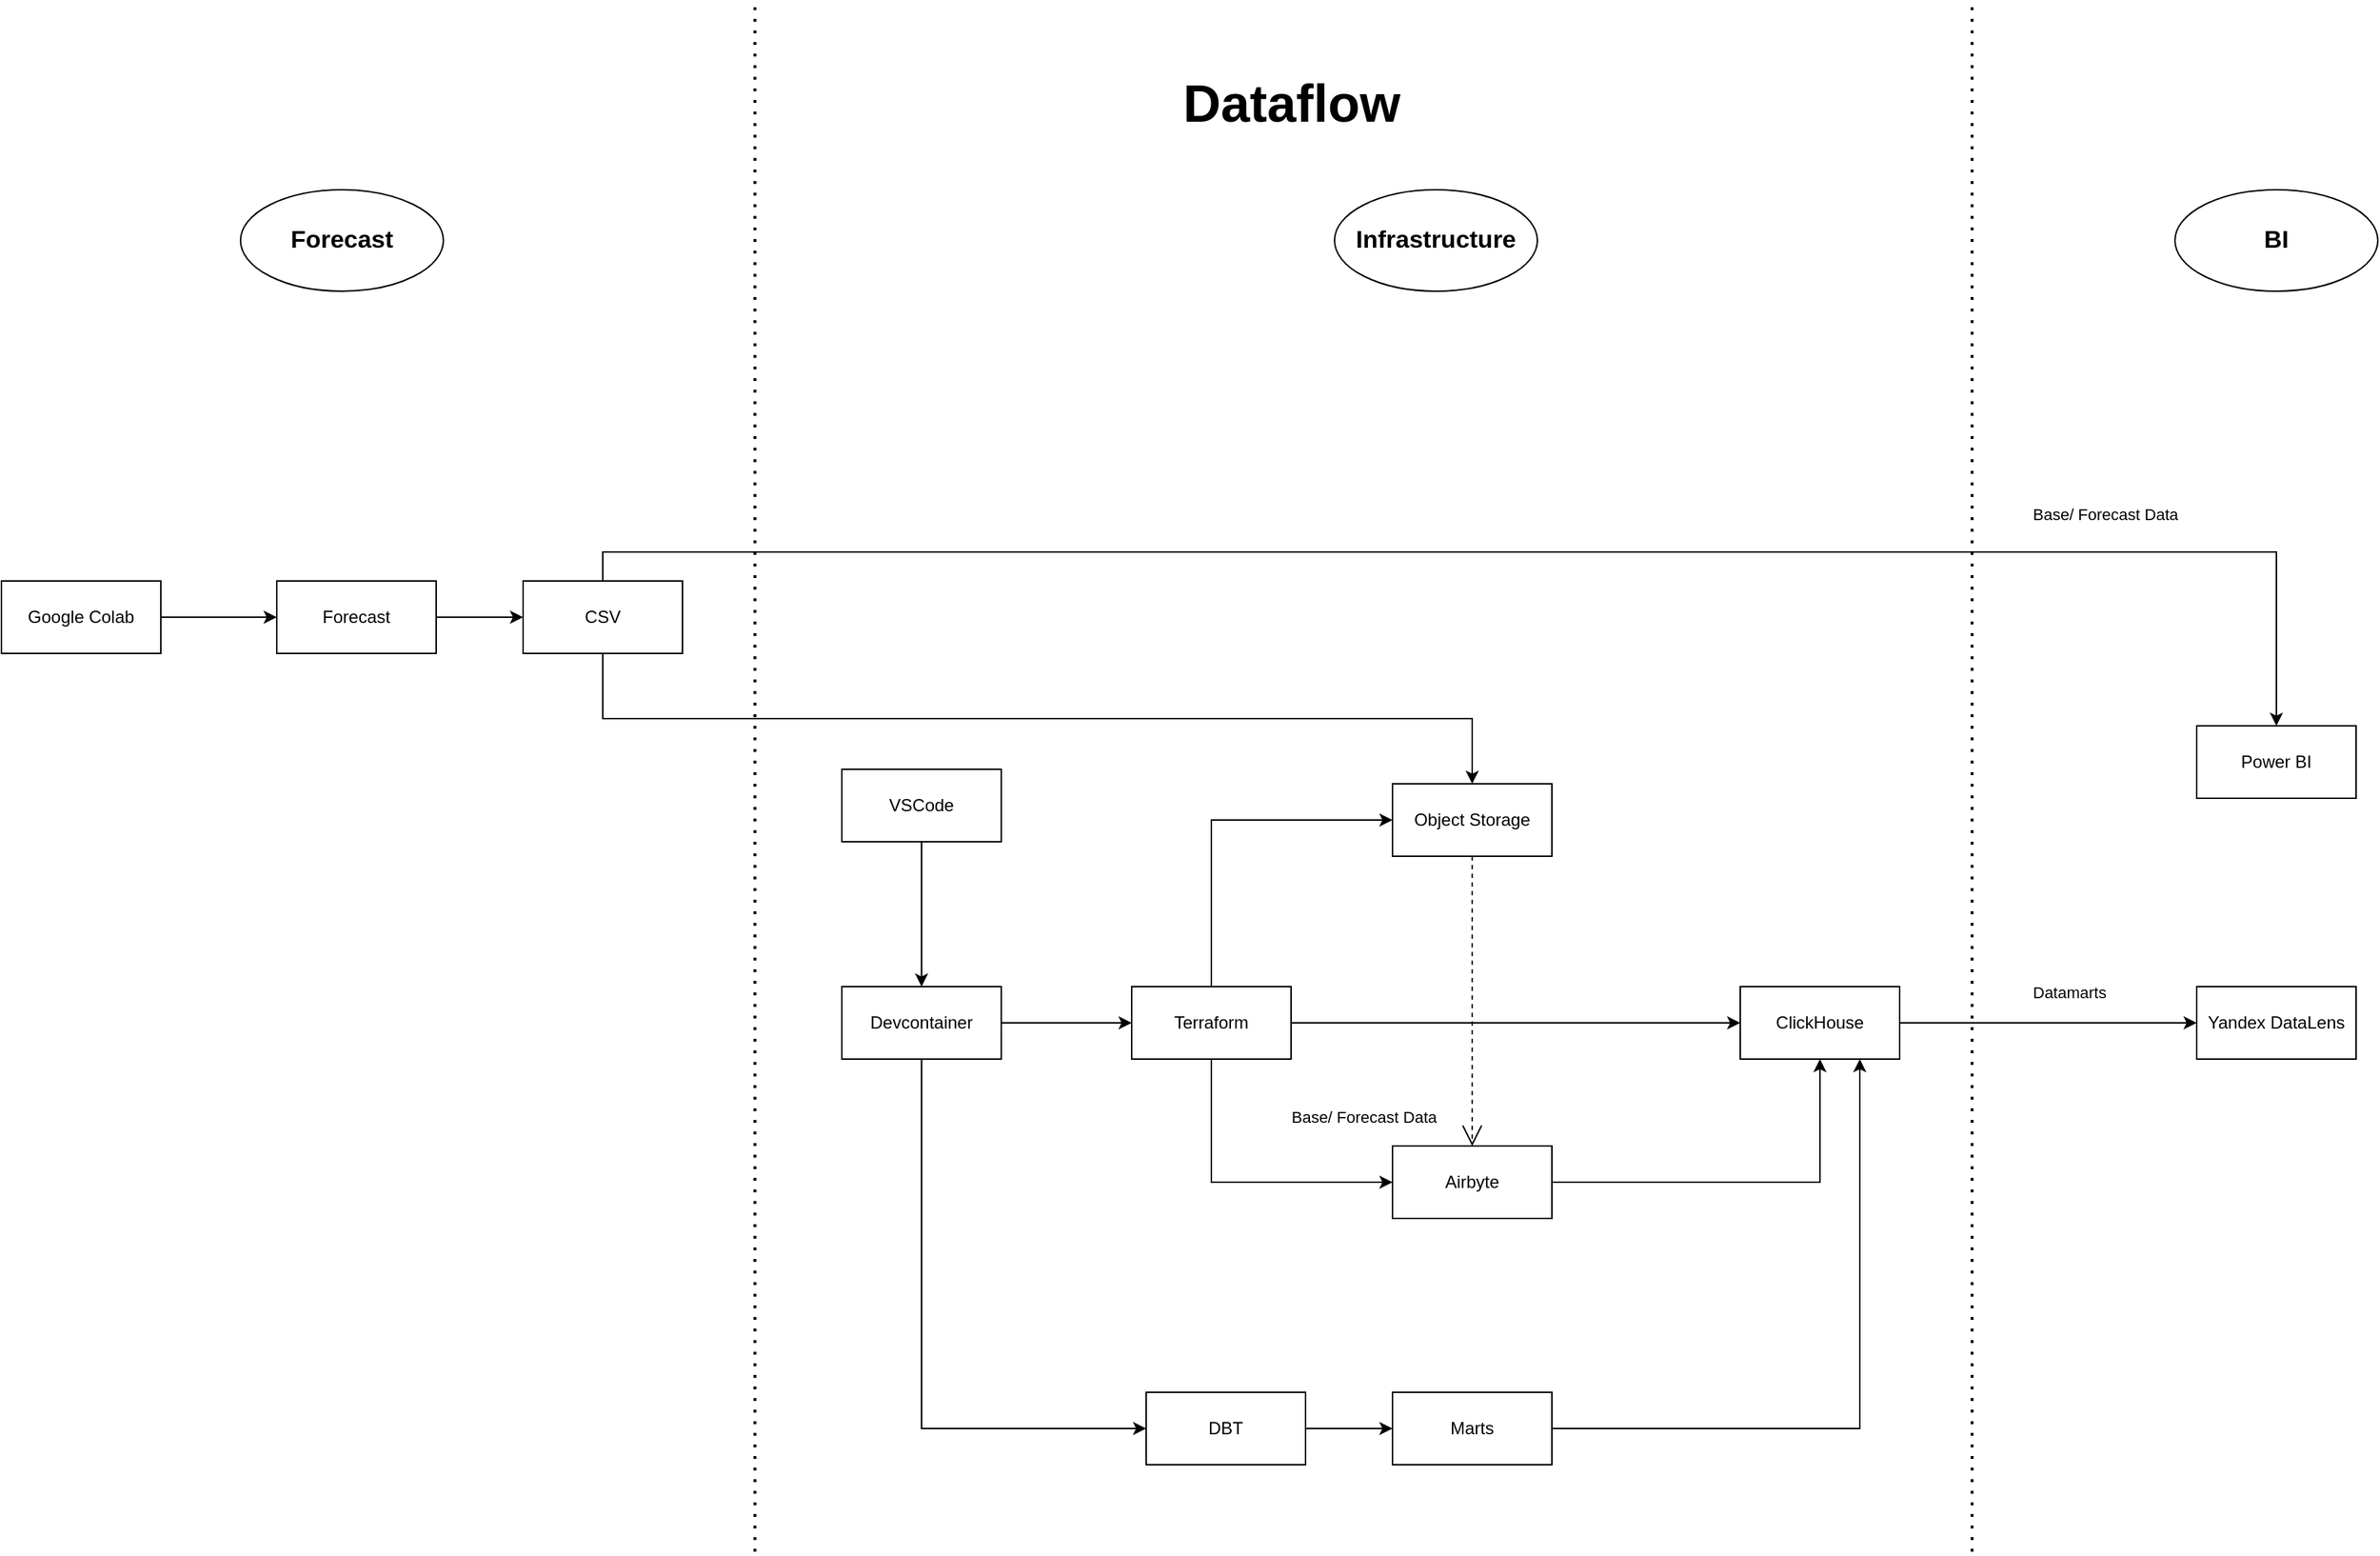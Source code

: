 <mxfile version="22.1.0" type="github">
  <diagram name="Page-1" id="2YBvvXClWsGukQMizWep">
    <mxGraphModel dx="3768" dy="2028" grid="1" gridSize="10" guides="1" tooltips="1" connect="1" arrows="1" fold="1" page="1" pageScale="1" pageWidth="850" pageHeight="1100" math="0" shadow="0">
      <root>
        <mxCell id="0" />
        <mxCell id="1" parent="0" />
        <mxCell id="-v91JJjRzK7w9HNX38CT-7" style="edgeStyle=orthogonalEdgeStyle;rounded=0;orthogonalLoop=1;jettySize=auto;html=1;exitX=1;exitY=0.5;exitDx=0;exitDy=0;entryX=0;entryY=0.5;entryDx=0;entryDy=0;" edge="1" parent="1" source="-v91JJjRzK7w9HNX38CT-1" target="-v91JJjRzK7w9HNX38CT-4">
          <mxGeometry relative="1" as="geometry" />
        </mxCell>
        <mxCell id="-v91JJjRzK7w9HNX38CT-9" style="edgeStyle=orthogonalEdgeStyle;rounded=0;orthogonalLoop=1;jettySize=auto;html=1;exitX=0.5;exitY=1;exitDx=0;exitDy=0;entryX=0;entryY=0.5;entryDx=0;entryDy=0;" edge="1" parent="1" source="-v91JJjRzK7w9HNX38CT-1" target="-v91JJjRzK7w9HNX38CT-8">
          <mxGeometry relative="1" as="geometry" />
        </mxCell>
        <mxCell id="-v91JJjRzK7w9HNX38CT-1" value="Devcontainer" style="html=1;whiteSpace=wrap;" vertex="1" parent="1">
          <mxGeometry x="-500" y="320" width="110" height="50" as="geometry" />
        </mxCell>
        <mxCell id="-v91JJjRzK7w9HNX38CT-43" style="edgeStyle=orthogonalEdgeStyle;rounded=0;orthogonalLoop=1;jettySize=auto;html=1;exitX=1;exitY=0.5;exitDx=0;exitDy=0;entryX=0;entryY=0.5;entryDx=0;entryDy=0;" edge="1" parent="1" source="-v91JJjRzK7w9HNX38CT-4" target="-v91JJjRzK7w9HNX38CT-12">
          <mxGeometry relative="1" as="geometry" />
        </mxCell>
        <mxCell id="-v91JJjRzK7w9HNX38CT-44" style="edgeStyle=orthogonalEdgeStyle;rounded=0;orthogonalLoop=1;jettySize=auto;html=1;exitX=0.5;exitY=1;exitDx=0;exitDy=0;entryX=0;entryY=0.5;entryDx=0;entryDy=0;" edge="1" parent="1" source="-v91JJjRzK7w9HNX38CT-4" target="-v91JJjRzK7w9HNX38CT-10">
          <mxGeometry relative="1" as="geometry" />
        </mxCell>
        <mxCell id="-v91JJjRzK7w9HNX38CT-45" style="edgeStyle=orthogonalEdgeStyle;rounded=0;orthogonalLoop=1;jettySize=auto;html=1;exitX=0.5;exitY=0;exitDx=0;exitDy=0;entryX=0;entryY=0.5;entryDx=0;entryDy=0;" edge="1" parent="1" source="-v91JJjRzK7w9HNX38CT-4" target="-v91JJjRzK7w9HNX38CT-11">
          <mxGeometry relative="1" as="geometry" />
        </mxCell>
        <mxCell id="-v91JJjRzK7w9HNX38CT-4" value="Terraform" style="html=1;whiteSpace=wrap;" vertex="1" parent="1">
          <mxGeometry x="-300" y="320" width="110" height="50" as="geometry" />
        </mxCell>
        <mxCell id="-v91JJjRzK7w9HNX38CT-48" style="edgeStyle=orthogonalEdgeStyle;rounded=0;orthogonalLoop=1;jettySize=auto;html=1;exitX=1;exitY=0.5;exitDx=0;exitDy=0;entryX=0;entryY=0.5;entryDx=0;entryDy=0;" edge="1" parent="1" source="-v91JJjRzK7w9HNX38CT-8" target="-v91JJjRzK7w9HNX38CT-41">
          <mxGeometry relative="1" as="geometry" />
        </mxCell>
        <mxCell id="-v91JJjRzK7w9HNX38CT-8" value="DBT" style="html=1;whiteSpace=wrap;" vertex="1" parent="1">
          <mxGeometry x="-290" y="600" width="110" height="50" as="geometry" />
        </mxCell>
        <mxCell id="-v91JJjRzK7w9HNX38CT-47" style="edgeStyle=orthogonalEdgeStyle;rounded=0;orthogonalLoop=1;jettySize=auto;html=1;exitX=1;exitY=0.5;exitDx=0;exitDy=0;entryX=0.5;entryY=1;entryDx=0;entryDy=0;" edge="1" parent="1" source="-v91JJjRzK7w9HNX38CT-10" target="-v91JJjRzK7w9HNX38CT-12">
          <mxGeometry relative="1" as="geometry" />
        </mxCell>
        <mxCell id="-v91JJjRzK7w9HNX38CT-10" value="Airbyte" style="html=1;whiteSpace=wrap;" vertex="1" parent="1">
          <mxGeometry x="-120" y="430" width="110" height="50" as="geometry" />
        </mxCell>
        <mxCell id="-v91JJjRzK7w9HNX38CT-11" value="Object Storage" style="html=1;whiteSpace=wrap;" vertex="1" parent="1">
          <mxGeometry x="-120" y="180" width="110" height="50" as="geometry" />
        </mxCell>
        <mxCell id="-v91JJjRzK7w9HNX38CT-52" style="edgeStyle=orthogonalEdgeStyle;rounded=0;orthogonalLoop=1;jettySize=auto;html=1;exitX=1;exitY=0.5;exitDx=0;exitDy=0;entryX=0;entryY=0.5;entryDx=0;entryDy=0;" edge="1" parent="1" source="-v91JJjRzK7w9HNX38CT-12" target="-v91JJjRzK7w9HNX38CT-51">
          <mxGeometry relative="1" as="geometry" />
        </mxCell>
        <mxCell id="-v91JJjRzK7w9HNX38CT-12" value="ClickHouse" style="html=1;whiteSpace=wrap;" vertex="1" parent="1">
          <mxGeometry x="120" y="320" width="110" height="50" as="geometry" />
        </mxCell>
        <mxCell id="-v91JJjRzK7w9HNX38CT-35" value="" style="edgeStyle=orthogonalEdgeStyle;rounded=0;orthogonalLoop=1;jettySize=auto;html=1;" edge="1" parent="1" source="-v91JJjRzK7w9HNX38CT-13" target="-v91JJjRzK7w9HNX38CT-33">
          <mxGeometry relative="1" as="geometry" />
        </mxCell>
        <mxCell id="-v91JJjRzK7w9HNX38CT-13" value="Google Colab" style="html=1;whiteSpace=wrap;" vertex="1" parent="1">
          <mxGeometry x="-1080" y="40" width="110" height="50" as="geometry" />
        </mxCell>
        <mxCell id="-v91JJjRzK7w9HNX38CT-23" value="Forecast" style="ellipse;whiteSpace=wrap;html=1;fontStyle=1;fontSize=17;" vertex="1" parent="1">
          <mxGeometry x="-915" y="-230" width="140" height="70" as="geometry" />
        </mxCell>
        <mxCell id="-v91JJjRzK7w9HNX38CT-26" value="Infrastructure" style="ellipse;whiteSpace=wrap;html=1;fontSize=17;fontStyle=1" vertex="1" parent="1">
          <mxGeometry x="-160" y="-230" width="140" height="70" as="geometry" />
        </mxCell>
        <mxCell id="-v91JJjRzK7w9HNX38CT-27" value="BI" style="ellipse;whiteSpace=wrap;html=1;fontSize=17;fontStyle=1" vertex="1" parent="1">
          <mxGeometry x="420" y="-230" width="140" height="70" as="geometry" />
        </mxCell>
        <mxCell id="-v91JJjRzK7w9HNX38CT-36" style="edgeStyle=orthogonalEdgeStyle;rounded=0;orthogonalLoop=1;jettySize=auto;html=1;exitX=1;exitY=0.5;exitDx=0;exitDy=0;entryX=0;entryY=0.5;entryDx=0;entryDy=0;" edge="1" parent="1" source="-v91JJjRzK7w9HNX38CT-33" target="-v91JJjRzK7w9HNX38CT-34">
          <mxGeometry relative="1" as="geometry" />
        </mxCell>
        <mxCell id="-v91JJjRzK7w9HNX38CT-33" value="Forecast" style="html=1;whiteSpace=wrap;" vertex="1" parent="1">
          <mxGeometry x="-890" y="40" width="110" height="50" as="geometry" />
        </mxCell>
        <mxCell id="-v91JJjRzK7w9HNX38CT-37" style="edgeStyle=orthogonalEdgeStyle;rounded=0;orthogonalLoop=1;jettySize=auto;html=1;exitX=0.5;exitY=1;exitDx=0;exitDy=0;entryX=0.5;entryY=0;entryDx=0;entryDy=0;" edge="1" parent="1" source="-v91JJjRzK7w9HNX38CT-34" target="-v91JJjRzK7w9HNX38CT-11">
          <mxGeometry relative="1" as="geometry" />
        </mxCell>
        <mxCell id="-v91JJjRzK7w9HNX38CT-55" style="edgeStyle=orthogonalEdgeStyle;rounded=0;orthogonalLoop=1;jettySize=auto;html=1;exitX=0.5;exitY=0;exitDx=0;exitDy=0;entryX=0.5;entryY=0;entryDx=0;entryDy=0;" edge="1" parent="1" source="-v91JJjRzK7w9HNX38CT-34" target="-v91JJjRzK7w9HNX38CT-50">
          <mxGeometry relative="1" as="geometry" />
        </mxCell>
        <mxCell id="-v91JJjRzK7w9HNX38CT-34" value="CSV" style="html=1;whiteSpace=wrap;" vertex="1" parent="1">
          <mxGeometry x="-720" y="40" width="110" height="50" as="geometry" />
        </mxCell>
        <mxCell id="-v91JJjRzK7w9HNX38CT-40" value="" style="edgeStyle=orthogonalEdgeStyle;rounded=0;orthogonalLoop=1;jettySize=auto;html=1;" edge="1" parent="1" source="-v91JJjRzK7w9HNX38CT-39" target="-v91JJjRzK7w9HNX38CT-1">
          <mxGeometry relative="1" as="geometry" />
        </mxCell>
        <mxCell id="-v91JJjRzK7w9HNX38CT-39" value="VSCode" style="html=1;whiteSpace=wrap;" vertex="1" parent="1">
          <mxGeometry x="-500" y="170" width="110" height="50" as="geometry" />
        </mxCell>
        <mxCell id="-v91JJjRzK7w9HNX38CT-49" style="edgeStyle=orthogonalEdgeStyle;rounded=0;orthogonalLoop=1;jettySize=auto;html=1;exitX=1;exitY=0.5;exitDx=0;exitDy=0;entryX=0.75;entryY=1;entryDx=0;entryDy=0;" edge="1" parent="1" source="-v91JJjRzK7w9HNX38CT-41" target="-v91JJjRzK7w9HNX38CT-12">
          <mxGeometry relative="1" as="geometry" />
        </mxCell>
        <mxCell id="-v91JJjRzK7w9HNX38CT-41" value="Marts" style="html=1;whiteSpace=wrap;" vertex="1" parent="1">
          <mxGeometry x="-120" y="600" width="110" height="50" as="geometry" />
        </mxCell>
        <mxCell id="-v91JJjRzK7w9HNX38CT-50" value="Power BI" style="html=1;whiteSpace=wrap;" vertex="1" parent="1">
          <mxGeometry x="435" y="140" width="110" height="50" as="geometry" />
        </mxCell>
        <mxCell id="-v91JJjRzK7w9HNX38CT-51" value="Yandex DataLens" style="html=1;whiteSpace=wrap;" vertex="1" parent="1">
          <mxGeometry x="435" y="320" width="110" height="50" as="geometry" />
        </mxCell>
        <mxCell id="-v91JJjRzK7w9HNX38CT-53" value="Base/ Forecast Data" style="endArrow=open;endSize=12;dashed=1;html=1;rounded=0;exitX=0.5;exitY=1;exitDx=0;exitDy=0;entryX=0.5;entryY=0;entryDx=0;entryDy=0;" edge="1" parent="1" source="-v91JJjRzK7w9HNX38CT-11" target="-v91JJjRzK7w9HNX38CT-10">
          <mxGeometry x="0.8" y="-75" width="160" relative="1" as="geometry">
            <mxPoint x="-37.5" y="310" as="sourcePoint" />
            <mxPoint x="-197.5" y="310" as="targetPoint" />
            <mxPoint as="offset" />
          </mxGeometry>
        </mxCell>
        <mxCell id="-v91JJjRzK7w9HNX38CT-59" value="&lt;span style=&quot;color: rgb(0, 0, 0); font-family: Helvetica; font-size: 11px; font-style: normal; font-variant-ligatures: normal; font-variant-caps: normal; font-weight: 400; letter-spacing: normal; orphans: 2; text-align: center; text-indent: 0px; text-transform: none; widows: 2; word-spacing: 0px; -webkit-text-stroke-width: 0px; background-color: rgb(255, 255, 255); text-decoration-thickness: initial; text-decoration-style: initial; text-decoration-color: initial; float: none; display: inline !important;&quot;&gt;Base/ Forecast Data&lt;/span&gt;" style="text;whiteSpace=wrap;html=1;" vertex="1" parent="1">
          <mxGeometry x="320" y="-20" width="130" height="40" as="geometry" />
        </mxCell>
        <mxCell id="-v91JJjRzK7w9HNX38CT-60" value="&lt;div style=&quot;text-align: center;&quot;&gt;&lt;span style=&quot;font-size: 11px; background-color: rgb(255, 255, 255);&quot;&gt;Datamarts&lt;/span&gt;&lt;/div&gt;" style="text;whiteSpace=wrap;html=1;" vertex="1" parent="1">
          <mxGeometry x="320" y="310" width="65" height="40" as="geometry" />
        </mxCell>
        <mxCell id="-v91JJjRzK7w9HNX38CT-69" value="" style="endArrow=none;dashed=1;html=1;dashPattern=1 3;strokeWidth=2;rounded=0;" edge="1" parent="1">
          <mxGeometry width="50" height="50" relative="1" as="geometry">
            <mxPoint x="-560" y="710" as="sourcePoint" />
            <mxPoint x="-560" y="-360" as="targetPoint" />
          </mxGeometry>
        </mxCell>
        <mxCell id="-v91JJjRzK7w9HNX38CT-70" value="" style="endArrow=none;dashed=1;html=1;dashPattern=1 3;strokeWidth=2;rounded=0;" edge="1" parent="1">
          <mxGeometry width="50" height="50" relative="1" as="geometry">
            <mxPoint x="280" y="710" as="sourcePoint" />
            <mxPoint x="280" y="-360" as="targetPoint" />
          </mxGeometry>
        </mxCell>
        <mxCell id="-v91JJjRzK7w9HNX38CT-71" value="&lt;font style=&quot;font-size: 36px;&quot;&gt;Dataflow&lt;/font&gt;" style="text;strokeColor=none;fillColor=none;html=1;fontSize=24;fontStyle=1;verticalAlign=middle;align=center;" vertex="1" parent="1">
          <mxGeometry x="-300" y="-310" width="220" height="40" as="geometry" />
        </mxCell>
      </root>
    </mxGraphModel>
  </diagram>
</mxfile>

